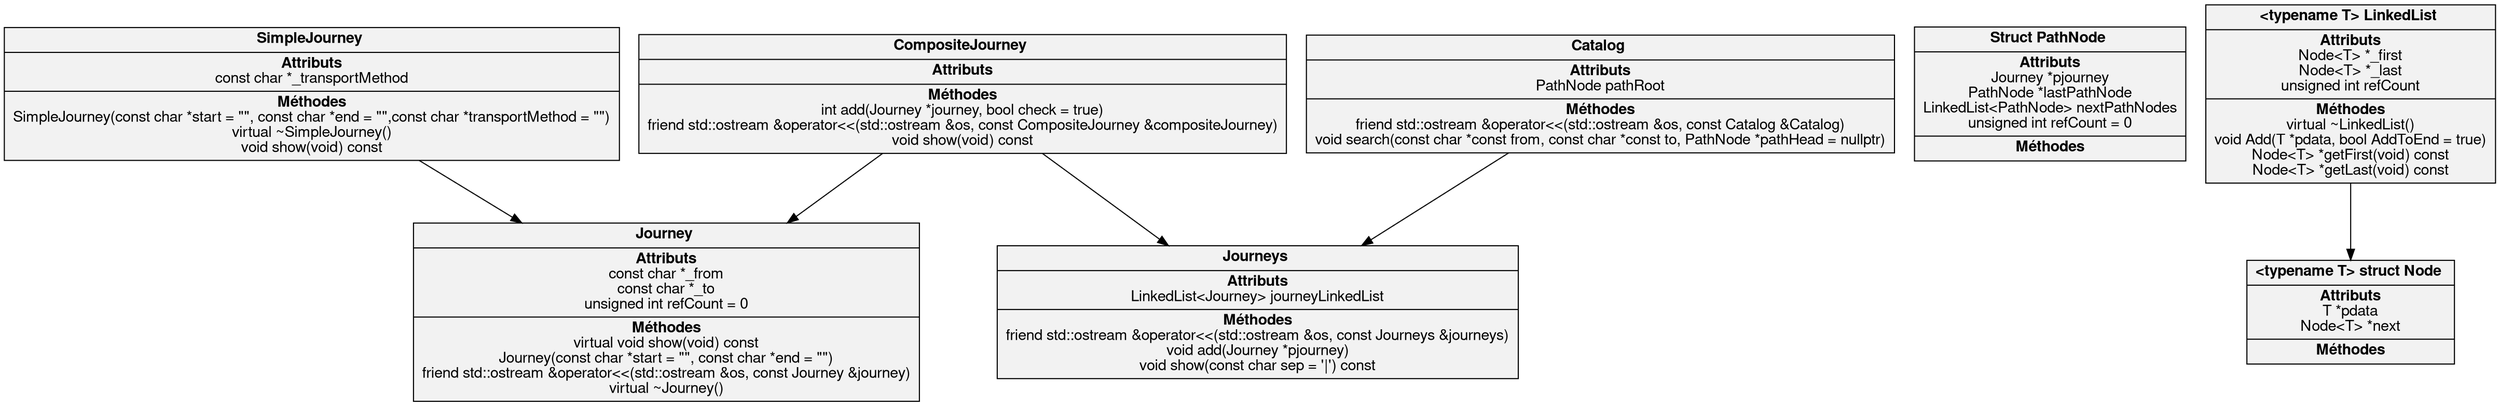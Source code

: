 
digraph graphname {
    
	node [
		fontname="Helvetica,Arial,sans-serif"
		shape=record
		style=filled
		fillcolor=gray95
	]
    

    

	"Journey" [label = <{<b>Journey</b>  |<b>Attributs</b><br/>const char *_from<br/>const char *_to<br/>unsigned int refCount = 0|<b>Méthodes</b><br/>virtual void show(void) const<br/>Journey(const char *start = &quot;&quot;, const char *end = &quot;&quot;)<br/>friend std::ostream &amp;operator&lt;&lt;(std::ostream &amp;os, const Journey &amp;journey)<br/>virtual ~Journey()}>;];


	"SimpleJourney" [label = <{<b>SimpleJourney</b>  |<b>Attributs</b><br/>const char *_transportMethod|<b>Méthodes</b><br/>SimpleJourney(const char *start = &quot;&quot;, const char *end = &quot;&quot;,const char *transportMethod = &quot;&quot;)<br/>virtual ~SimpleJourney()<br/>void show(void) const}>;];


	"Journeys" [label = <{<b>Journeys</b>  |<b>Attributs</b><br/>LinkedList&lt;Journey&gt; journeyLinkedList|<b>Méthodes</b><br/>friend std::ostream &amp;operator&lt;&lt;(std::ostream &amp;os, const Journeys &amp;journeys)<br/>void add(Journey *pjourney)<br/>void show(const char sep = &#x27;\|&#x27;) const}>;];


	"Catalog" [label = <{<b>Catalog</b>  |<b>Attributs</b><br/>PathNode pathRoot<br/>|<b>Méthodes</b><br/>friend std::ostream &amp;operator&lt;&lt;(std::ostream &amp;os, const Catalog &amp;Catalog)<br/>void search(const char *const from, const char *const to, PathNode *pathHead = nullptr)}>;];


	"Struct PathNode" [label = <{<b>Struct PathNode</b>  |<b>Attributs</b><br/>Journey *pjourney<br/>PathNode *lastPathNode<br/>LinkedList&lt;PathNode&gt; nextPathNodes<br/>unsigned int refCount = 0|<b>Méthodes</b>}>;];


	"CompositeJourney" [label = <{<b>CompositeJourney</b>  |<b>Attributs</b>|<b>Méthodes</b><br/>int add(Journey *journey, bool check = true)<br/>friend std::ostream &amp;operator&lt;&lt;(std::ostream &amp;os, const CompositeJourney &amp;compositeJourney)<br/>void show(void) const}>;];


	"<typename T> struct Node" [label = <{<b>&lt;typename T&gt; struct Node</b>  |<b>Attributs</b><br/>T *pdata<br/>Node&lt;T&gt; *next|<b>Méthodes</b>}>;];


	"<typename T> LinkedList" [label = <{<b>&lt;typename T&gt; LinkedList</b>  |<b>Attributs</b><br/>Node&lt;T&gt; *_first<br/>Node&lt;T&gt; *_last<br/>unsigned int refCount|<b>Méthodes</b><br/>virtual ~LinkedList()<br/>void Add(T *pdata, bool AddToEnd = true)<br/>Node&lt;T&gt; *getFirst(void) const<br/>Node&lt;T&gt; *getLast(void) const}>;];

    CompositeJourney; 
    Journeys;
    Catalog;
    
    Catalog -> Journeys;
    CompositeJourney -> Journeys;
    CompositeJourney -> Journey;
    SimpleJourney -> Journey;

	edge [xdir=back arrowtail=odiamond]
	"<typename T> LinkedList" -> "<typename T> struct Node" [lxable="use"]
    
}
